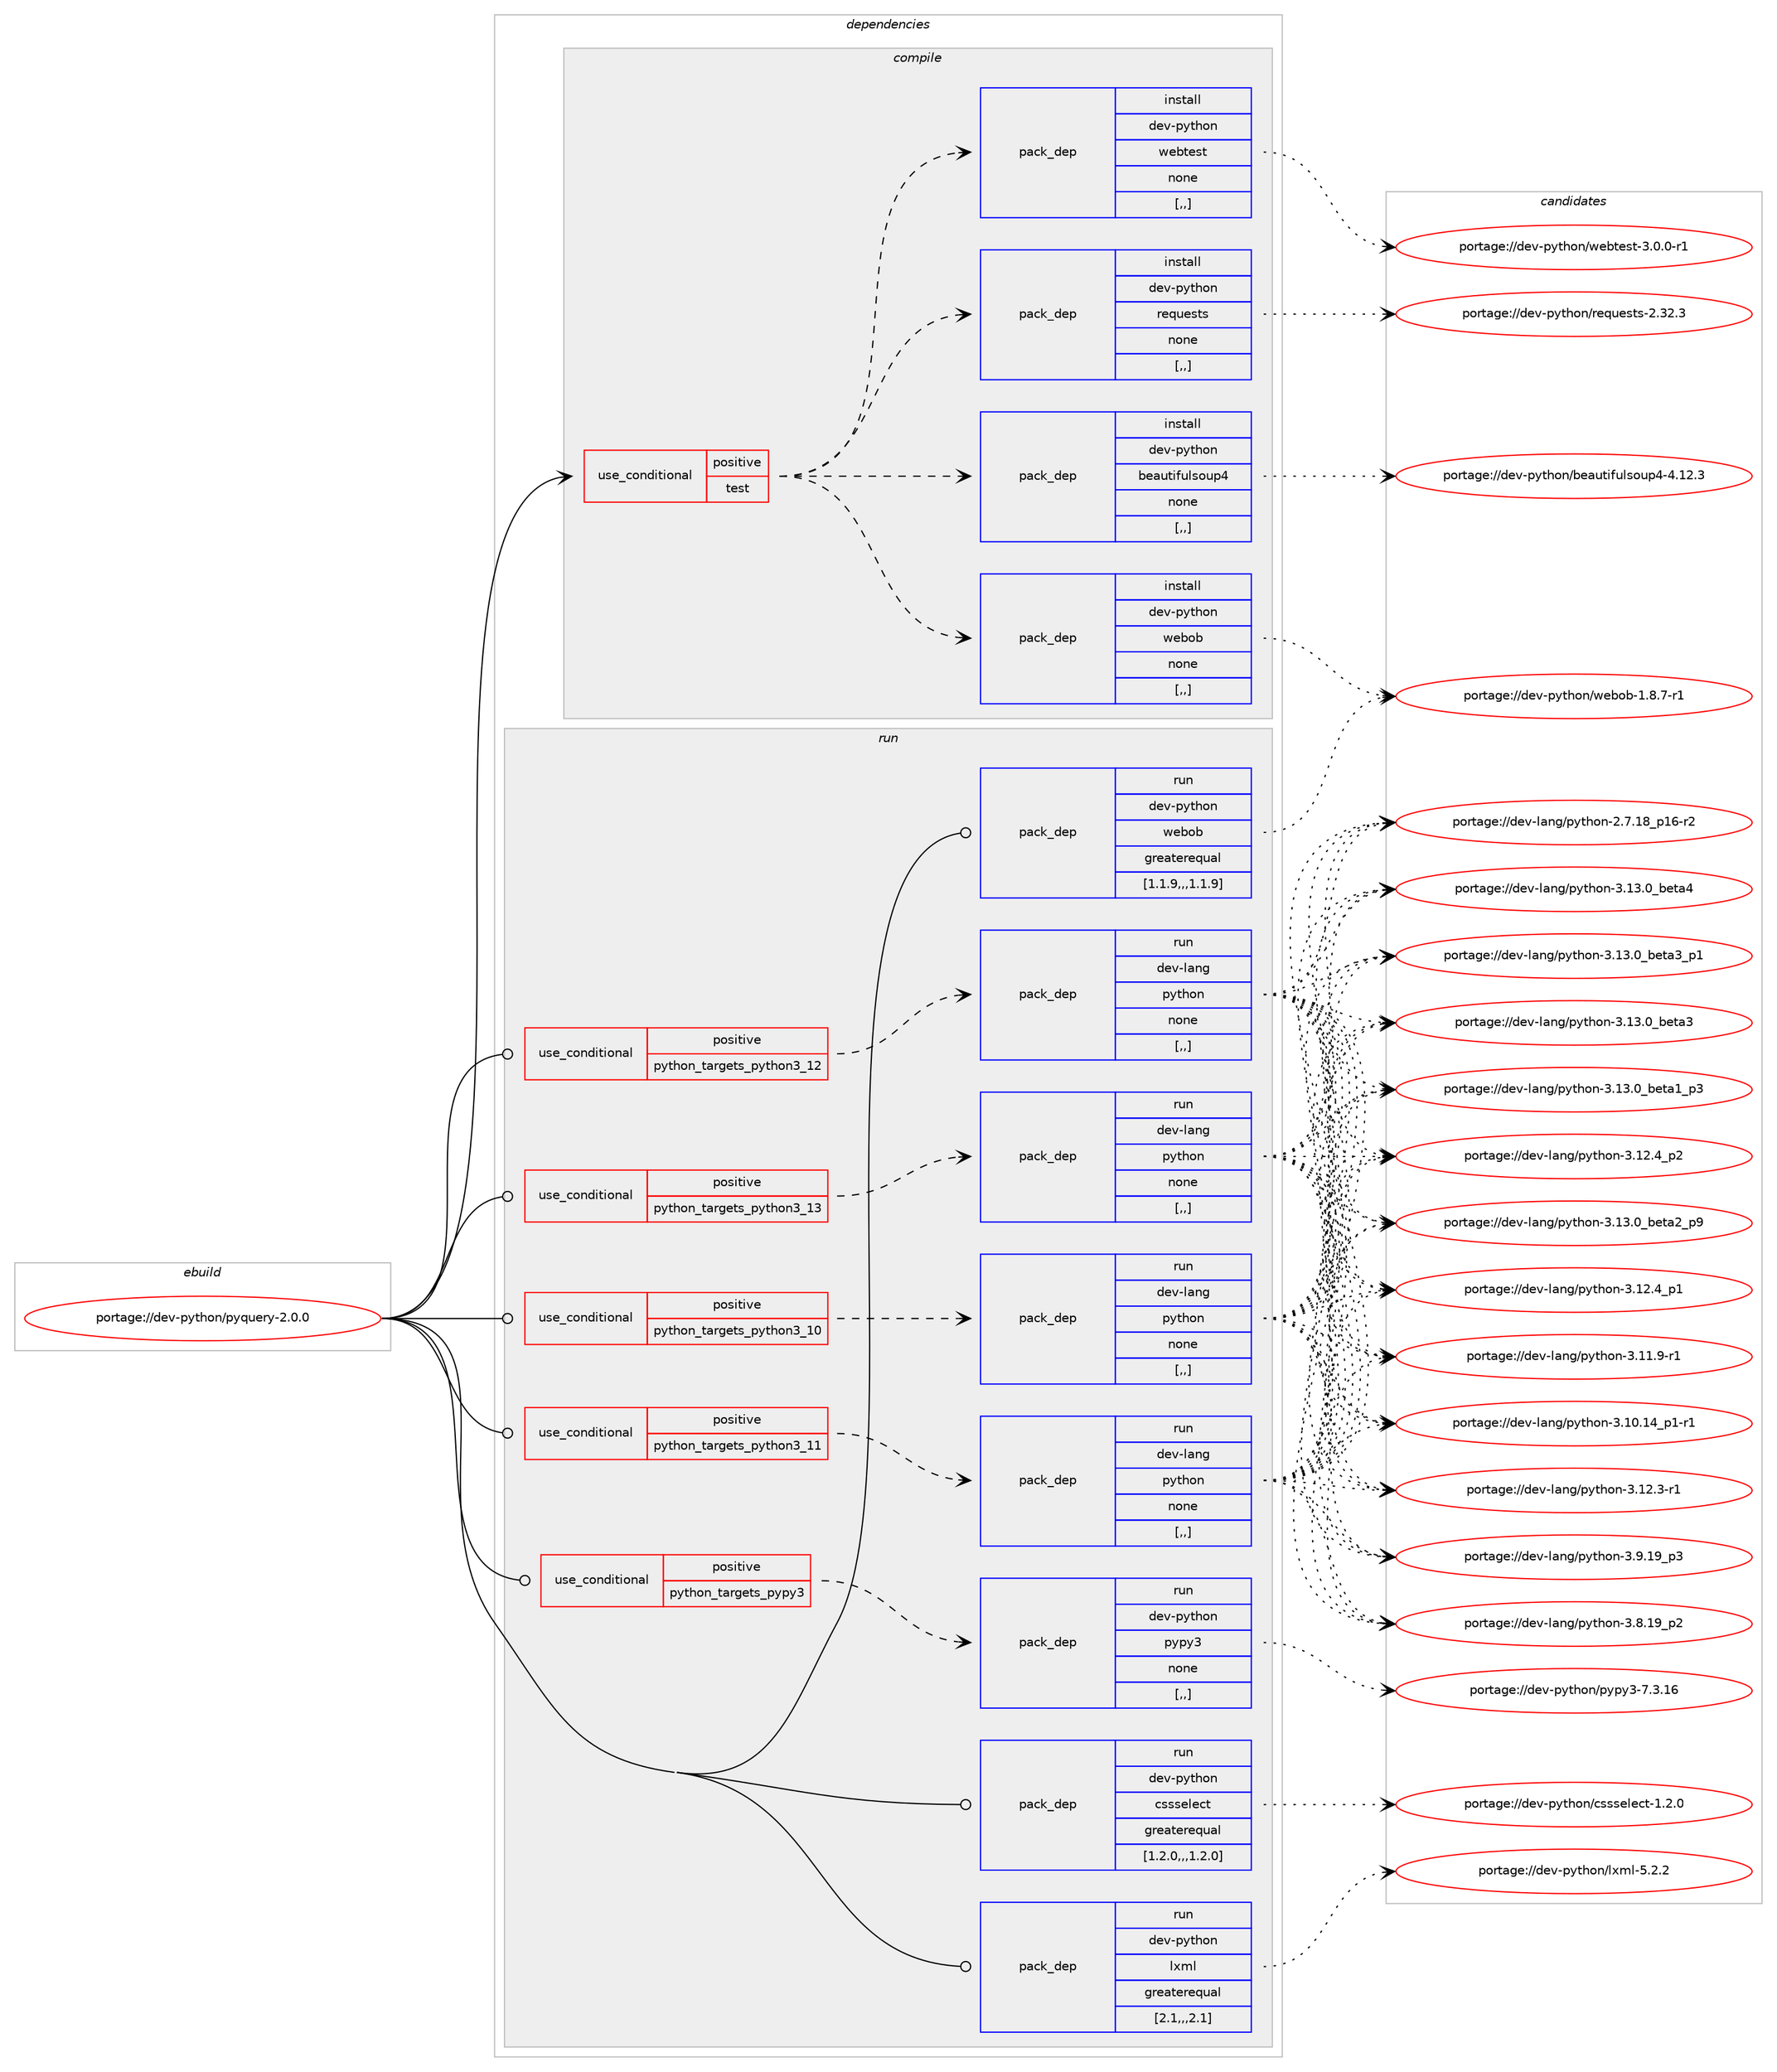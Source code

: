 digraph prolog {

# *************
# Graph options
# *************

newrank=true;
concentrate=true;
compound=true;
graph [rankdir=LR,fontname=Helvetica,fontsize=10,ranksep=1.5];#, ranksep=2.5, nodesep=0.2];
edge  [arrowhead=vee];
node  [fontname=Helvetica,fontsize=10];

# **********
# The ebuild
# **********

subgraph cluster_leftcol {
color=gray;
label=<<i>ebuild</i>>;
id [label="portage://dev-python/pyquery-2.0.0", color=red, width=4, href="../dev-python/pyquery-2.0.0.svg"];
}

# ****************
# The dependencies
# ****************

subgraph cluster_midcol {
color=gray;
label=<<i>dependencies</i>>;
subgraph cluster_compile {
fillcolor="#eeeeee";
style=filled;
label=<<i>compile</i>>;
subgraph cond37564 {
dependency158337 [label=<<TABLE BORDER="0" CELLBORDER="1" CELLSPACING="0" CELLPADDING="4"><TR><TD ROWSPAN="3" CELLPADDING="10">use_conditional</TD></TR><TR><TD>positive</TD></TR><TR><TD>test</TD></TR></TABLE>>, shape=none, color=red];
subgraph pack119508 {
dependency158338 [label=<<TABLE BORDER="0" CELLBORDER="1" CELLSPACING="0" CELLPADDING="4" WIDTH="220"><TR><TD ROWSPAN="6" CELLPADDING="30">pack_dep</TD></TR><TR><TD WIDTH="110">install</TD></TR><TR><TD>dev-python</TD></TR><TR><TD>beautifulsoup4</TD></TR><TR><TD>none</TD></TR><TR><TD>[,,]</TD></TR></TABLE>>, shape=none, color=blue];
}
dependency158337:e -> dependency158338:w [weight=20,style="dashed",arrowhead="vee"];
subgraph pack119509 {
dependency158339 [label=<<TABLE BORDER="0" CELLBORDER="1" CELLSPACING="0" CELLPADDING="4" WIDTH="220"><TR><TD ROWSPAN="6" CELLPADDING="30">pack_dep</TD></TR><TR><TD WIDTH="110">install</TD></TR><TR><TD>dev-python</TD></TR><TR><TD>requests</TD></TR><TR><TD>none</TD></TR><TR><TD>[,,]</TD></TR></TABLE>>, shape=none, color=blue];
}
dependency158337:e -> dependency158339:w [weight=20,style="dashed",arrowhead="vee"];
subgraph pack119510 {
dependency158340 [label=<<TABLE BORDER="0" CELLBORDER="1" CELLSPACING="0" CELLPADDING="4" WIDTH="220"><TR><TD ROWSPAN="6" CELLPADDING="30">pack_dep</TD></TR><TR><TD WIDTH="110">install</TD></TR><TR><TD>dev-python</TD></TR><TR><TD>webtest</TD></TR><TR><TD>none</TD></TR><TR><TD>[,,]</TD></TR></TABLE>>, shape=none, color=blue];
}
dependency158337:e -> dependency158340:w [weight=20,style="dashed",arrowhead="vee"];
subgraph pack119511 {
dependency158341 [label=<<TABLE BORDER="0" CELLBORDER="1" CELLSPACING="0" CELLPADDING="4" WIDTH="220"><TR><TD ROWSPAN="6" CELLPADDING="30">pack_dep</TD></TR><TR><TD WIDTH="110">install</TD></TR><TR><TD>dev-python</TD></TR><TR><TD>webob</TD></TR><TR><TD>none</TD></TR><TR><TD>[,,]</TD></TR></TABLE>>, shape=none, color=blue];
}
dependency158337:e -> dependency158341:w [weight=20,style="dashed",arrowhead="vee"];
}
id:e -> dependency158337:w [weight=20,style="solid",arrowhead="vee"];
}
subgraph cluster_compileandrun {
fillcolor="#eeeeee";
style=filled;
label=<<i>compile and run</i>>;
}
subgraph cluster_run {
fillcolor="#eeeeee";
style=filled;
label=<<i>run</i>>;
subgraph cond37565 {
dependency158342 [label=<<TABLE BORDER="0" CELLBORDER="1" CELLSPACING="0" CELLPADDING="4"><TR><TD ROWSPAN="3" CELLPADDING="10">use_conditional</TD></TR><TR><TD>positive</TD></TR><TR><TD>python_targets_pypy3</TD></TR></TABLE>>, shape=none, color=red];
subgraph pack119512 {
dependency158343 [label=<<TABLE BORDER="0" CELLBORDER="1" CELLSPACING="0" CELLPADDING="4" WIDTH="220"><TR><TD ROWSPAN="6" CELLPADDING="30">pack_dep</TD></TR><TR><TD WIDTH="110">run</TD></TR><TR><TD>dev-python</TD></TR><TR><TD>pypy3</TD></TR><TR><TD>none</TD></TR><TR><TD>[,,]</TD></TR></TABLE>>, shape=none, color=blue];
}
dependency158342:e -> dependency158343:w [weight=20,style="dashed",arrowhead="vee"];
}
id:e -> dependency158342:w [weight=20,style="solid",arrowhead="odot"];
subgraph cond37566 {
dependency158344 [label=<<TABLE BORDER="0" CELLBORDER="1" CELLSPACING="0" CELLPADDING="4"><TR><TD ROWSPAN="3" CELLPADDING="10">use_conditional</TD></TR><TR><TD>positive</TD></TR><TR><TD>python_targets_python3_10</TD></TR></TABLE>>, shape=none, color=red];
subgraph pack119513 {
dependency158345 [label=<<TABLE BORDER="0" CELLBORDER="1" CELLSPACING="0" CELLPADDING="4" WIDTH="220"><TR><TD ROWSPAN="6" CELLPADDING="30">pack_dep</TD></TR><TR><TD WIDTH="110">run</TD></TR><TR><TD>dev-lang</TD></TR><TR><TD>python</TD></TR><TR><TD>none</TD></TR><TR><TD>[,,]</TD></TR></TABLE>>, shape=none, color=blue];
}
dependency158344:e -> dependency158345:w [weight=20,style="dashed",arrowhead="vee"];
}
id:e -> dependency158344:w [weight=20,style="solid",arrowhead="odot"];
subgraph cond37567 {
dependency158346 [label=<<TABLE BORDER="0" CELLBORDER="1" CELLSPACING="0" CELLPADDING="4"><TR><TD ROWSPAN="3" CELLPADDING="10">use_conditional</TD></TR><TR><TD>positive</TD></TR><TR><TD>python_targets_python3_11</TD></TR></TABLE>>, shape=none, color=red];
subgraph pack119514 {
dependency158347 [label=<<TABLE BORDER="0" CELLBORDER="1" CELLSPACING="0" CELLPADDING="4" WIDTH="220"><TR><TD ROWSPAN="6" CELLPADDING="30">pack_dep</TD></TR><TR><TD WIDTH="110">run</TD></TR><TR><TD>dev-lang</TD></TR><TR><TD>python</TD></TR><TR><TD>none</TD></TR><TR><TD>[,,]</TD></TR></TABLE>>, shape=none, color=blue];
}
dependency158346:e -> dependency158347:w [weight=20,style="dashed",arrowhead="vee"];
}
id:e -> dependency158346:w [weight=20,style="solid",arrowhead="odot"];
subgraph cond37568 {
dependency158348 [label=<<TABLE BORDER="0" CELLBORDER="1" CELLSPACING="0" CELLPADDING="4"><TR><TD ROWSPAN="3" CELLPADDING="10">use_conditional</TD></TR><TR><TD>positive</TD></TR><TR><TD>python_targets_python3_12</TD></TR></TABLE>>, shape=none, color=red];
subgraph pack119515 {
dependency158349 [label=<<TABLE BORDER="0" CELLBORDER="1" CELLSPACING="0" CELLPADDING="4" WIDTH="220"><TR><TD ROWSPAN="6" CELLPADDING="30">pack_dep</TD></TR><TR><TD WIDTH="110">run</TD></TR><TR><TD>dev-lang</TD></TR><TR><TD>python</TD></TR><TR><TD>none</TD></TR><TR><TD>[,,]</TD></TR></TABLE>>, shape=none, color=blue];
}
dependency158348:e -> dependency158349:w [weight=20,style="dashed",arrowhead="vee"];
}
id:e -> dependency158348:w [weight=20,style="solid",arrowhead="odot"];
subgraph cond37569 {
dependency158350 [label=<<TABLE BORDER="0" CELLBORDER="1" CELLSPACING="0" CELLPADDING="4"><TR><TD ROWSPAN="3" CELLPADDING="10">use_conditional</TD></TR><TR><TD>positive</TD></TR><TR><TD>python_targets_python3_13</TD></TR></TABLE>>, shape=none, color=red];
subgraph pack119516 {
dependency158351 [label=<<TABLE BORDER="0" CELLBORDER="1" CELLSPACING="0" CELLPADDING="4" WIDTH="220"><TR><TD ROWSPAN="6" CELLPADDING="30">pack_dep</TD></TR><TR><TD WIDTH="110">run</TD></TR><TR><TD>dev-lang</TD></TR><TR><TD>python</TD></TR><TR><TD>none</TD></TR><TR><TD>[,,]</TD></TR></TABLE>>, shape=none, color=blue];
}
dependency158350:e -> dependency158351:w [weight=20,style="dashed",arrowhead="vee"];
}
id:e -> dependency158350:w [weight=20,style="solid",arrowhead="odot"];
subgraph pack119517 {
dependency158352 [label=<<TABLE BORDER="0" CELLBORDER="1" CELLSPACING="0" CELLPADDING="4" WIDTH="220"><TR><TD ROWSPAN="6" CELLPADDING="30">pack_dep</TD></TR><TR><TD WIDTH="110">run</TD></TR><TR><TD>dev-python</TD></TR><TR><TD>cssselect</TD></TR><TR><TD>greaterequal</TD></TR><TR><TD>[1.2.0,,,1.2.0]</TD></TR></TABLE>>, shape=none, color=blue];
}
id:e -> dependency158352:w [weight=20,style="solid",arrowhead="odot"];
subgraph pack119518 {
dependency158353 [label=<<TABLE BORDER="0" CELLBORDER="1" CELLSPACING="0" CELLPADDING="4" WIDTH="220"><TR><TD ROWSPAN="6" CELLPADDING="30">pack_dep</TD></TR><TR><TD WIDTH="110">run</TD></TR><TR><TD>dev-python</TD></TR><TR><TD>lxml</TD></TR><TR><TD>greaterequal</TD></TR><TR><TD>[2.1,,,2.1]</TD></TR></TABLE>>, shape=none, color=blue];
}
id:e -> dependency158353:w [weight=20,style="solid",arrowhead="odot"];
subgraph pack119519 {
dependency158354 [label=<<TABLE BORDER="0" CELLBORDER="1" CELLSPACING="0" CELLPADDING="4" WIDTH="220"><TR><TD ROWSPAN="6" CELLPADDING="30">pack_dep</TD></TR><TR><TD WIDTH="110">run</TD></TR><TR><TD>dev-python</TD></TR><TR><TD>webob</TD></TR><TR><TD>greaterequal</TD></TR><TR><TD>[1.1.9,,,1.1.9]</TD></TR></TABLE>>, shape=none, color=blue];
}
id:e -> dependency158354:w [weight=20,style="solid",arrowhead="odot"];
}
}

# **************
# The candidates
# **************

subgraph cluster_choices {
rank=same;
color=gray;
label=<<i>candidates</i>>;

subgraph choice119508 {
color=black;
nodesep=1;
choice100101118451121211161041111104798101971171161051021171081151111171125245524649504651 [label="portage://dev-python/beautifulsoup4-4.12.3", color=red, width=4,href="../dev-python/beautifulsoup4-4.12.3.svg"];
dependency158338:e -> choice100101118451121211161041111104798101971171161051021171081151111171125245524649504651:w [style=dotted,weight="100"];
}
subgraph choice119509 {
color=black;
nodesep=1;
choice100101118451121211161041111104711410111311710111511611545504651504651 [label="portage://dev-python/requests-2.32.3", color=red, width=4,href="../dev-python/requests-2.32.3.svg"];
dependency158339:e -> choice100101118451121211161041111104711410111311710111511611545504651504651:w [style=dotted,weight="100"];
}
subgraph choice119510 {
color=black;
nodesep=1;
choice1001011184511212111610411111047119101981161011151164551464846484511449 [label="portage://dev-python/webtest-3.0.0-r1", color=red, width=4,href="../dev-python/webtest-3.0.0-r1.svg"];
dependency158340:e -> choice1001011184511212111610411111047119101981161011151164551464846484511449:w [style=dotted,weight="100"];
}
subgraph choice119511 {
color=black;
nodesep=1;
choice100101118451121211161041111104711910198111984549465646554511449 [label="portage://dev-python/webob-1.8.7-r1", color=red, width=4,href="../dev-python/webob-1.8.7-r1.svg"];
dependency158341:e -> choice100101118451121211161041111104711910198111984549465646554511449:w [style=dotted,weight="100"];
}
subgraph choice119512 {
color=black;
nodesep=1;
choice10010111845112121116104111110471121211121215145554651464954 [label="portage://dev-python/pypy3-7.3.16", color=red, width=4,href="../dev-python/pypy3-7.3.16.svg"];
dependency158343:e -> choice10010111845112121116104111110471121211121215145554651464954:w [style=dotted,weight="100"];
}
subgraph choice119513 {
color=black;
nodesep=1;
choice1001011184510897110103471121211161041111104551464951464895981011169752 [label="portage://dev-lang/python-3.13.0_beta4", color=red, width=4,href="../dev-lang/python-3.13.0_beta4.svg"];
choice10010111845108971101034711212111610411111045514649514648959810111697519511249 [label="portage://dev-lang/python-3.13.0_beta3_p1", color=red, width=4,href="../dev-lang/python-3.13.0_beta3_p1.svg"];
choice1001011184510897110103471121211161041111104551464951464895981011169751 [label="portage://dev-lang/python-3.13.0_beta3", color=red, width=4,href="../dev-lang/python-3.13.0_beta3.svg"];
choice10010111845108971101034711212111610411111045514649514648959810111697509511257 [label="portage://dev-lang/python-3.13.0_beta2_p9", color=red, width=4,href="../dev-lang/python-3.13.0_beta2_p9.svg"];
choice10010111845108971101034711212111610411111045514649514648959810111697499511251 [label="portage://dev-lang/python-3.13.0_beta1_p3", color=red, width=4,href="../dev-lang/python-3.13.0_beta1_p3.svg"];
choice100101118451089711010347112121116104111110455146495046529511250 [label="portage://dev-lang/python-3.12.4_p2", color=red, width=4,href="../dev-lang/python-3.12.4_p2.svg"];
choice100101118451089711010347112121116104111110455146495046529511249 [label="portage://dev-lang/python-3.12.4_p1", color=red, width=4,href="../dev-lang/python-3.12.4_p1.svg"];
choice100101118451089711010347112121116104111110455146495046514511449 [label="portage://dev-lang/python-3.12.3-r1", color=red, width=4,href="../dev-lang/python-3.12.3-r1.svg"];
choice100101118451089711010347112121116104111110455146494946574511449 [label="portage://dev-lang/python-3.11.9-r1", color=red, width=4,href="../dev-lang/python-3.11.9-r1.svg"];
choice100101118451089711010347112121116104111110455146494846495295112494511449 [label="portage://dev-lang/python-3.10.14_p1-r1", color=red, width=4,href="../dev-lang/python-3.10.14_p1-r1.svg"];
choice100101118451089711010347112121116104111110455146574649579511251 [label="portage://dev-lang/python-3.9.19_p3", color=red, width=4,href="../dev-lang/python-3.9.19_p3.svg"];
choice100101118451089711010347112121116104111110455146564649579511250 [label="portage://dev-lang/python-3.8.19_p2", color=red, width=4,href="../dev-lang/python-3.8.19_p2.svg"];
choice100101118451089711010347112121116104111110455046554649569511249544511450 [label="portage://dev-lang/python-2.7.18_p16-r2", color=red, width=4,href="../dev-lang/python-2.7.18_p16-r2.svg"];
dependency158345:e -> choice1001011184510897110103471121211161041111104551464951464895981011169752:w [style=dotted,weight="100"];
dependency158345:e -> choice10010111845108971101034711212111610411111045514649514648959810111697519511249:w [style=dotted,weight="100"];
dependency158345:e -> choice1001011184510897110103471121211161041111104551464951464895981011169751:w [style=dotted,weight="100"];
dependency158345:e -> choice10010111845108971101034711212111610411111045514649514648959810111697509511257:w [style=dotted,weight="100"];
dependency158345:e -> choice10010111845108971101034711212111610411111045514649514648959810111697499511251:w [style=dotted,weight="100"];
dependency158345:e -> choice100101118451089711010347112121116104111110455146495046529511250:w [style=dotted,weight="100"];
dependency158345:e -> choice100101118451089711010347112121116104111110455146495046529511249:w [style=dotted,weight="100"];
dependency158345:e -> choice100101118451089711010347112121116104111110455146495046514511449:w [style=dotted,weight="100"];
dependency158345:e -> choice100101118451089711010347112121116104111110455146494946574511449:w [style=dotted,weight="100"];
dependency158345:e -> choice100101118451089711010347112121116104111110455146494846495295112494511449:w [style=dotted,weight="100"];
dependency158345:e -> choice100101118451089711010347112121116104111110455146574649579511251:w [style=dotted,weight="100"];
dependency158345:e -> choice100101118451089711010347112121116104111110455146564649579511250:w [style=dotted,weight="100"];
dependency158345:e -> choice100101118451089711010347112121116104111110455046554649569511249544511450:w [style=dotted,weight="100"];
}
subgraph choice119514 {
color=black;
nodesep=1;
choice1001011184510897110103471121211161041111104551464951464895981011169752 [label="portage://dev-lang/python-3.13.0_beta4", color=red, width=4,href="../dev-lang/python-3.13.0_beta4.svg"];
choice10010111845108971101034711212111610411111045514649514648959810111697519511249 [label="portage://dev-lang/python-3.13.0_beta3_p1", color=red, width=4,href="../dev-lang/python-3.13.0_beta3_p1.svg"];
choice1001011184510897110103471121211161041111104551464951464895981011169751 [label="portage://dev-lang/python-3.13.0_beta3", color=red, width=4,href="../dev-lang/python-3.13.0_beta3.svg"];
choice10010111845108971101034711212111610411111045514649514648959810111697509511257 [label="portage://dev-lang/python-3.13.0_beta2_p9", color=red, width=4,href="../dev-lang/python-3.13.0_beta2_p9.svg"];
choice10010111845108971101034711212111610411111045514649514648959810111697499511251 [label="portage://dev-lang/python-3.13.0_beta1_p3", color=red, width=4,href="../dev-lang/python-3.13.0_beta1_p3.svg"];
choice100101118451089711010347112121116104111110455146495046529511250 [label="portage://dev-lang/python-3.12.4_p2", color=red, width=4,href="../dev-lang/python-3.12.4_p2.svg"];
choice100101118451089711010347112121116104111110455146495046529511249 [label="portage://dev-lang/python-3.12.4_p1", color=red, width=4,href="../dev-lang/python-3.12.4_p1.svg"];
choice100101118451089711010347112121116104111110455146495046514511449 [label="portage://dev-lang/python-3.12.3-r1", color=red, width=4,href="../dev-lang/python-3.12.3-r1.svg"];
choice100101118451089711010347112121116104111110455146494946574511449 [label="portage://dev-lang/python-3.11.9-r1", color=red, width=4,href="../dev-lang/python-3.11.9-r1.svg"];
choice100101118451089711010347112121116104111110455146494846495295112494511449 [label="portage://dev-lang/python-3.10.14_p1-r1", color=red, width=4,href="../dev-lang/python-3.10.14_p1-r1.svg"];
choice100101118451089711010347112121116104111110455146574649579511251 [label="portage://dev-lang/python-3.9.19_p3", color=red, width=4,href="../dev-lang/python-3.9.19_p3.svg"];
choice100101118451089711010347112121116104111110455146564649579511250 [label="portage://dev-lang/python-3.8.19_p2", color=red, width=4,href="../dev-lang/python-3.8.19_p2.svg"];
choice100101118451089711010347112121116104111110455046554649569511249544511450 [label="portage://dev-lang/python-2.7.18_p16-r2", color=red, width=4,href="../dev-lang/python-2.7.18_p16-r2.svg"];
dependency158347:e -> choice1001011184510897110103471121211161041111104551464951464895981011169752:w [style=dotted,weight="100"];
dependency158347:e -> choice10010111845108971101034711212111610411111045514649514648959810111697519511249:w [style=dotted,weight="100"];
dependency158347:e -> choice1001011184510897110103471121211161041111104551464951464895981011169751:w [style=dotted,weight="100"];
dependency158347:e -> choice10010111845108971101034711212111610411111045514649514648959810111697509511257:w [style=dotted,weight="100"];
dependency158347:e -> choice10010111845108971101034711212111610411111045514649514648959810111697499511251:w [style=dotted,weight="100"];
dependency158347:e -> choice100101118451089711010347112121116104111110455146495046529511250:w [style=dotted,weight="100"];
dependency158347:e -> choice100101118451089711010347112121116104111110455146495046529511249:w [style=dotted,weight="100"];
dependency158347:e -> choice100101118451089711010347112121116104111110455146495046514511449:w [style=dotted,weight="100"];
dependency158347:e -> choice100101118451089711010347112121116104111110455146494946574511449:w [style=dotted,weight="100"];
dependency158347:e -> choice100101118451089711010347112121116104111110455146494846495295112494511449:w [style=dotted,weight="100"];
dependency158347:e -> choice100101118451089711010347112121116104111110455146574649579511251:w [style=dotted,weight="100"];
dependency158347:e -> choice100101118451089711010347112121116104111110455146564649579511250:w [style=dotted,weight="100"];
dependency158347:e -> choice100101118451089711010347112121116104111110455046554649569511249544511450:w [style=dotted,weight="100"];
}
subgraph choice119515 {
color=black;
nodesep=1;
choice1001011184510897110103471121211161041111104551464951464895981011169752 [label="portage://dev-lang/python-3.13.0_beta4", color=red, width=4,href="../dev-lang/python-3.13.0_beta4.svg"];
choice10010111845108971101034711212111610411111045514649514648959810111697519511249 [label="portage://dev-lang/python-3.13.0_beta3_p1", color=red, width=4,href="../dev-lang/python-3.13.0_beta3_p1.svg"];
choice1001011184510897110103471121211161041111104551464951464895981011169751 [label="portage://dev-lang/python-3.13.0_beta3", color=red, width=4,href="../dev-lang/python-3.13.0_beta3.svg"];
choice10010111845108971101034711212111610411111045514649514648959810111697509511257 [label="portage://dev-lang/python-3.13.0_beta2_p9", color=red, width=4,href="../dev-lang/python-3.13.0_beta2_p9.svg"];
choice10010111845108971101034711212111610411111045514649514648959810111697499511251 [label="portage://dev-lang/python-3.13.0_beta1_p3", color=red, width=4,href="../dev-lang/python-3.13.0_beta1_p3.svg"];
choice100101118451089711010347112121116104111110455146495046529511250 [label="portage://dev-lang/python-3.12.4_p2", color=red, width=4,href="../dev-lang/python-3.12.4_p2.svg"];
choice100101118451089711010347112121116104111110455146495046529511249 [label="portage://dev-lang/python-3.12.4_p1", color=red, width=4,href="../dev-lang/python-3.12.4_p1.svg"];
choice100101118451089711010347112121116104111110455146495046514511449 [label="portage://dev-lang/python-3.12.3-r1", color=red, width=4,href="../dev-lang/python-3.12.3-r1.svg"];
choice100101118451089711010347112121116104111110455146494946574511449 [label="portage://dev-lang/python-3.11.9-r1", color=red, width=4,href="../dev-lang/python-3.11.9-r1.svg"];
choice100101118451089711010347112121116104111110455146494846495295112494511449 [label="portage://dev-lang/python-3.10.14_p1-r1", color=red, width=4,href="../dev-lang/python-3.10.14_p1-r1.svg"];
choice100101118451089711010347112121116104111110455146574649579511251 [label="portage://dev-lang/python-3.9.19_p3", color=red, width=4,href="../dev-lang/python-3.9.19_p3.svg"];
choice100101118451089711010347112121116104111110455146564649579511250 [label="portage://dev-lang/python-3.8.19_p2", color=red, width=4,href="../dev-lang/python-3.8.19_p2.svg"];
choice100101118451089711010347112121116104111110455046554649569511249544511450 [label="portage://dev-lang/python-2.7.18_p16-r2", color=red, width=4,href="../dev-lang/python-2.7.18_p16-r2.svg"];
dependency158349:e -> choice1001011184510897110103471121211161041111104551464951464895981011169752:w [style=dotted,weight="100"];
dependency158349:e -> choice10010111845108971101034711212111610411111045514649514648959810111697519511249:w [style=dotted,weight="100"];
dependency158349:e -> choice1001011184510897110103471121211161041111104551464951464895981011169751:w [style=dotted,weight="100"];
dependency158349:e -> choice10010111845108971101034711212111610411111045514649514648959810111697509511257:w [style=dotted,weight="100"];
dependency158349:e -> choice10010111845108971101034711212111610411111045514649514648959810111697499511251:w [style=dotted,weight="100"];
dependency158349:e -> choice100101118451089711010347112121116104111110455146495046529511250:w [style=dotted,weight="100"];
dependency158349:e -> choice100101118451089711010347112121116104111110455146495046529511249:w [style=dotted,weight="100"];
dependency158349:e -> choice100101118451089711010347112121116104111110455146495046514511449:w [style=dotted,weight="100"];
dependency158349:e -> choice100101118451089711010347112121116104111110455146494946574511449:w [style=dotted,weight="100"];
dependency158349:e -> choice100101118451089711010347112121116104111110455146494846495295112494511449:w [style=dotted,weight="100"];
dependency158349:e -> choice100101118451089711010347112121116104111110455146574649579511251:w [style=dotted,weight="100"];
dependency158349:e -> choice100101118451089711010347112121116104111110455146564649579511250:w [style=dotted,weight="100"];
dependency158349:e -> choice100101118451089711010347112121116104111110455046554649569511249544511450:w [style=dotted,weight="100"];
}
subgraph choice119516 {
color=black;
nodesep=1;
choice1001011184510897110103471121211161041111104551464951464895981011169752 [label="portage://dev-lang/python-3.13.0_beta4", color=red, width=4,href="../dev-lang/python-3.13.0_beta4.svg"];
choice10010111845108971101034711212111610411111045514649514648959810111697519511249 [label="portage://dev-lang/python-3.13.0_beta3_p1", color=red, width=4,href="../dev-lang/python-3.13.0_beta3_p1.svg"];
choice1001011184510897110103471121211161041111104551464951464895981011169751 [label="portage://dev-lang/python-3.13.0_beta3", color=red, width=4,href="../dev-lang/python-3.13.0_beta3.svg"];
choice10010111845108971101034711212111610411111045514649514648959810111697509511257 [label="portage://dev-lang/python-3.13.0_beta2_p9", color=red, width=4,href="../dev-lang/python-3.13.0_beta2_p9.svg"];
choice10010111845108971101034711212111610411111045514649514648959810111697499511251 [label="portage://dev-lang/python-3.13.0_beta1_p3", color=red, width=4,href="../dev-lang/python-3.13.0_beta1_p3.svg"];
choice100101118451089711010347112121116104111110455146495046529511250 [label="portage://dev-lang/python-3.12.4_p2", color=red, width=4,href="../dev-lang/python-3.12.4_p2.svg"];
choice100101118451089711010347112121116104111110455146495046529511249 [label="portage://dev-lang/python-3.12.4_p1", color=red, width=4,href="../dev-lang/python-3.12.4_p1.svg"];
choice100101118451089711010347112121116104111110455146495046514511449 [label="portage://dev-lang/python-3.12.3-r1", color=red, width=4,href="../dev-lang/python-3.12.3-r1.svg"];
choice100101118451089711010347112121116104111110455146494946574511449 [label="portage://dev-lang/python-3.11.9-r1", color=red, width=4,href="../dev-lang/python-3.11.9-r1.svg"];
choice100101118451089711010347112121116104111110455146494846495295112494511449 [label="portage://dev-lang/python-3.10.14_p1-r1", color=red, width=4,href="../dev-lang/python-3.10.14_p1-r1.svg"];
choice100101118451089711010347112121116104111110455146574649579511251 [label="portage://dev-lang/python-3.9.19_p3", color=red, width=4,href="../dev-lang/python-3.9.19_p3.svg"];
choice100101118451089711010347112121116104111110455146564649579511250 [label="portage://dev-lang/python-3.8.19_p2", color=red, width=4,href="../dev-lang/python-3.8.19_p2.svg"];
choice100101118451089711010347112121116104111110455046554649569511249544511450 [label="portage://dev-lang/python-2.7.18_p16-r2", color=red, width=4,href="../dev-lang/python-2.7.18_p16-r2.svg"];
dependency158351:e -> choice1001011184510897110103471121211161041111104551464951464895981011169752:w [style=dotted,weight="100"];
dependency158351:e -> choice10010111845108971101034711212111610411111045514649514648959810111697519511249:w [style=dotted,weight="100"];
dependency158351:e -> choice1001011184510897110103471121211161041111104551464951464895981011169751:w [style=dotted,weight="100"];
dependency158351:e -> choice10010111845108971101034711212111610411111045514649514648959810111697509511257:w [style=dotted,weight="100"];
dependency158351:e -> choice10010111845108971101034711212111610411111045514649514648959810111697499511251:w [style=dotted,weight="100"];
dependency158351:e -> choice100101118451089711010347112121116104111110455146495046529511250:w [style=dotted,weight="100"];
dependency158351:e -> choice100101118451089711010347112121116104111110455146495046529511249:w [style=dotted,weight="100"];
dependency158351:e -> choice100101118451089711010347112121116104111110455146495046514511449:w [style=dotted,weight="100"];
dependency158351:e -> choice100101118451089711010347112121116104111110455146494946574511449:w [style=dotted,weight="100"];
dependency158351:e -> choice100101118451089711010347112121116104111110455146494846495295112494511449:w [style=dotted,weight="100"];
dependency158351:e -> choice100101118451089711010347112121116104111110455146574649579511251:w [style=dotted,weight="100"];
dependency158351:e -> choice100101118451089711010347112121116104111110455146564649579511250:w [style=dotted,weight="100"];
dependency158351:e -> choice100101118451089711010347112121116104111110455046554649569511249544511450:w [style=dotted,weight="100"];
}
subgraph choice119517 {
color=black;
nodesep=1;
choice10010111845112121116104111110479911511511510110810199116454946504648 [label="portage://dev-python/cssselect-1.2.0", color=red, width=4,href="../dev-python/cssselect-1.2.0.svg"];
dependency158352:e -> choice10010111845112121116104111110479911511511510110810199116454946504648:w [style=dotted,weight="100"];
}
subgraph choice119518 {
color=black;
nodesep=1;
choice1001011184511212111610411111047108120109108455346504650 [label="portage://dev-python/lxml-5.2.2", color=red, width=4,href="../dev-python/lxml-5.2.2.svg"];
dependency158353:e -> choice1001011184511212111610411111047108120109108455346504650:w [style=dotted,weight="100"];
}
subgraph choice119519 {
color=black;
nodesep=1;
choice100101118451121211161041111104711910198111984549465646554511449 [label="portage://dev-python/webob-1.8.7-r1", color=red, width=4,href="../dev-python/webob-1.8.7-r1.svg"];
dependency158354:e -> choice100101118451121211161041111104711910198111984549465646554511449:w [style=dotted,weight="100"];
}
}

}
